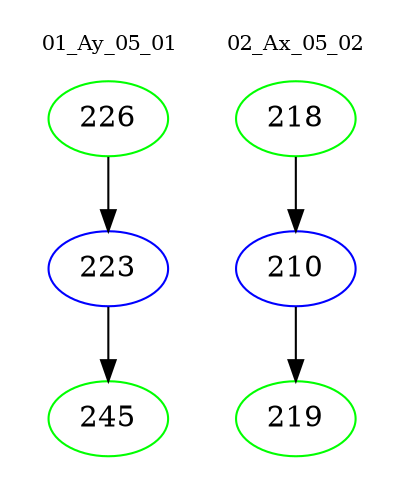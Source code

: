 digraph{
subgraph cluster_0 {
color = white
label = "01_Ay_05_01";
fontsize=10;
T0_226 [label="226", color="green"]
T0_226 -> T0_223 [color="black"]
T0_223 [label="223", color="blue"]
T0_223 -> T0_245 [color="black"]
T0_245 [label="245", color="green"]
}
subgraph cluster_1 {
color = white
label = "02_Ax_05_02";
fontsize=10;
T1_218 [label="218", color="green"]
T1_218 -> T1_210 [color="black"]
T1_210 [label="210", color="blue"]
T1_210 -> T1_219 [color="black"]
T1_219 [label="219", color="green"]
}
}
